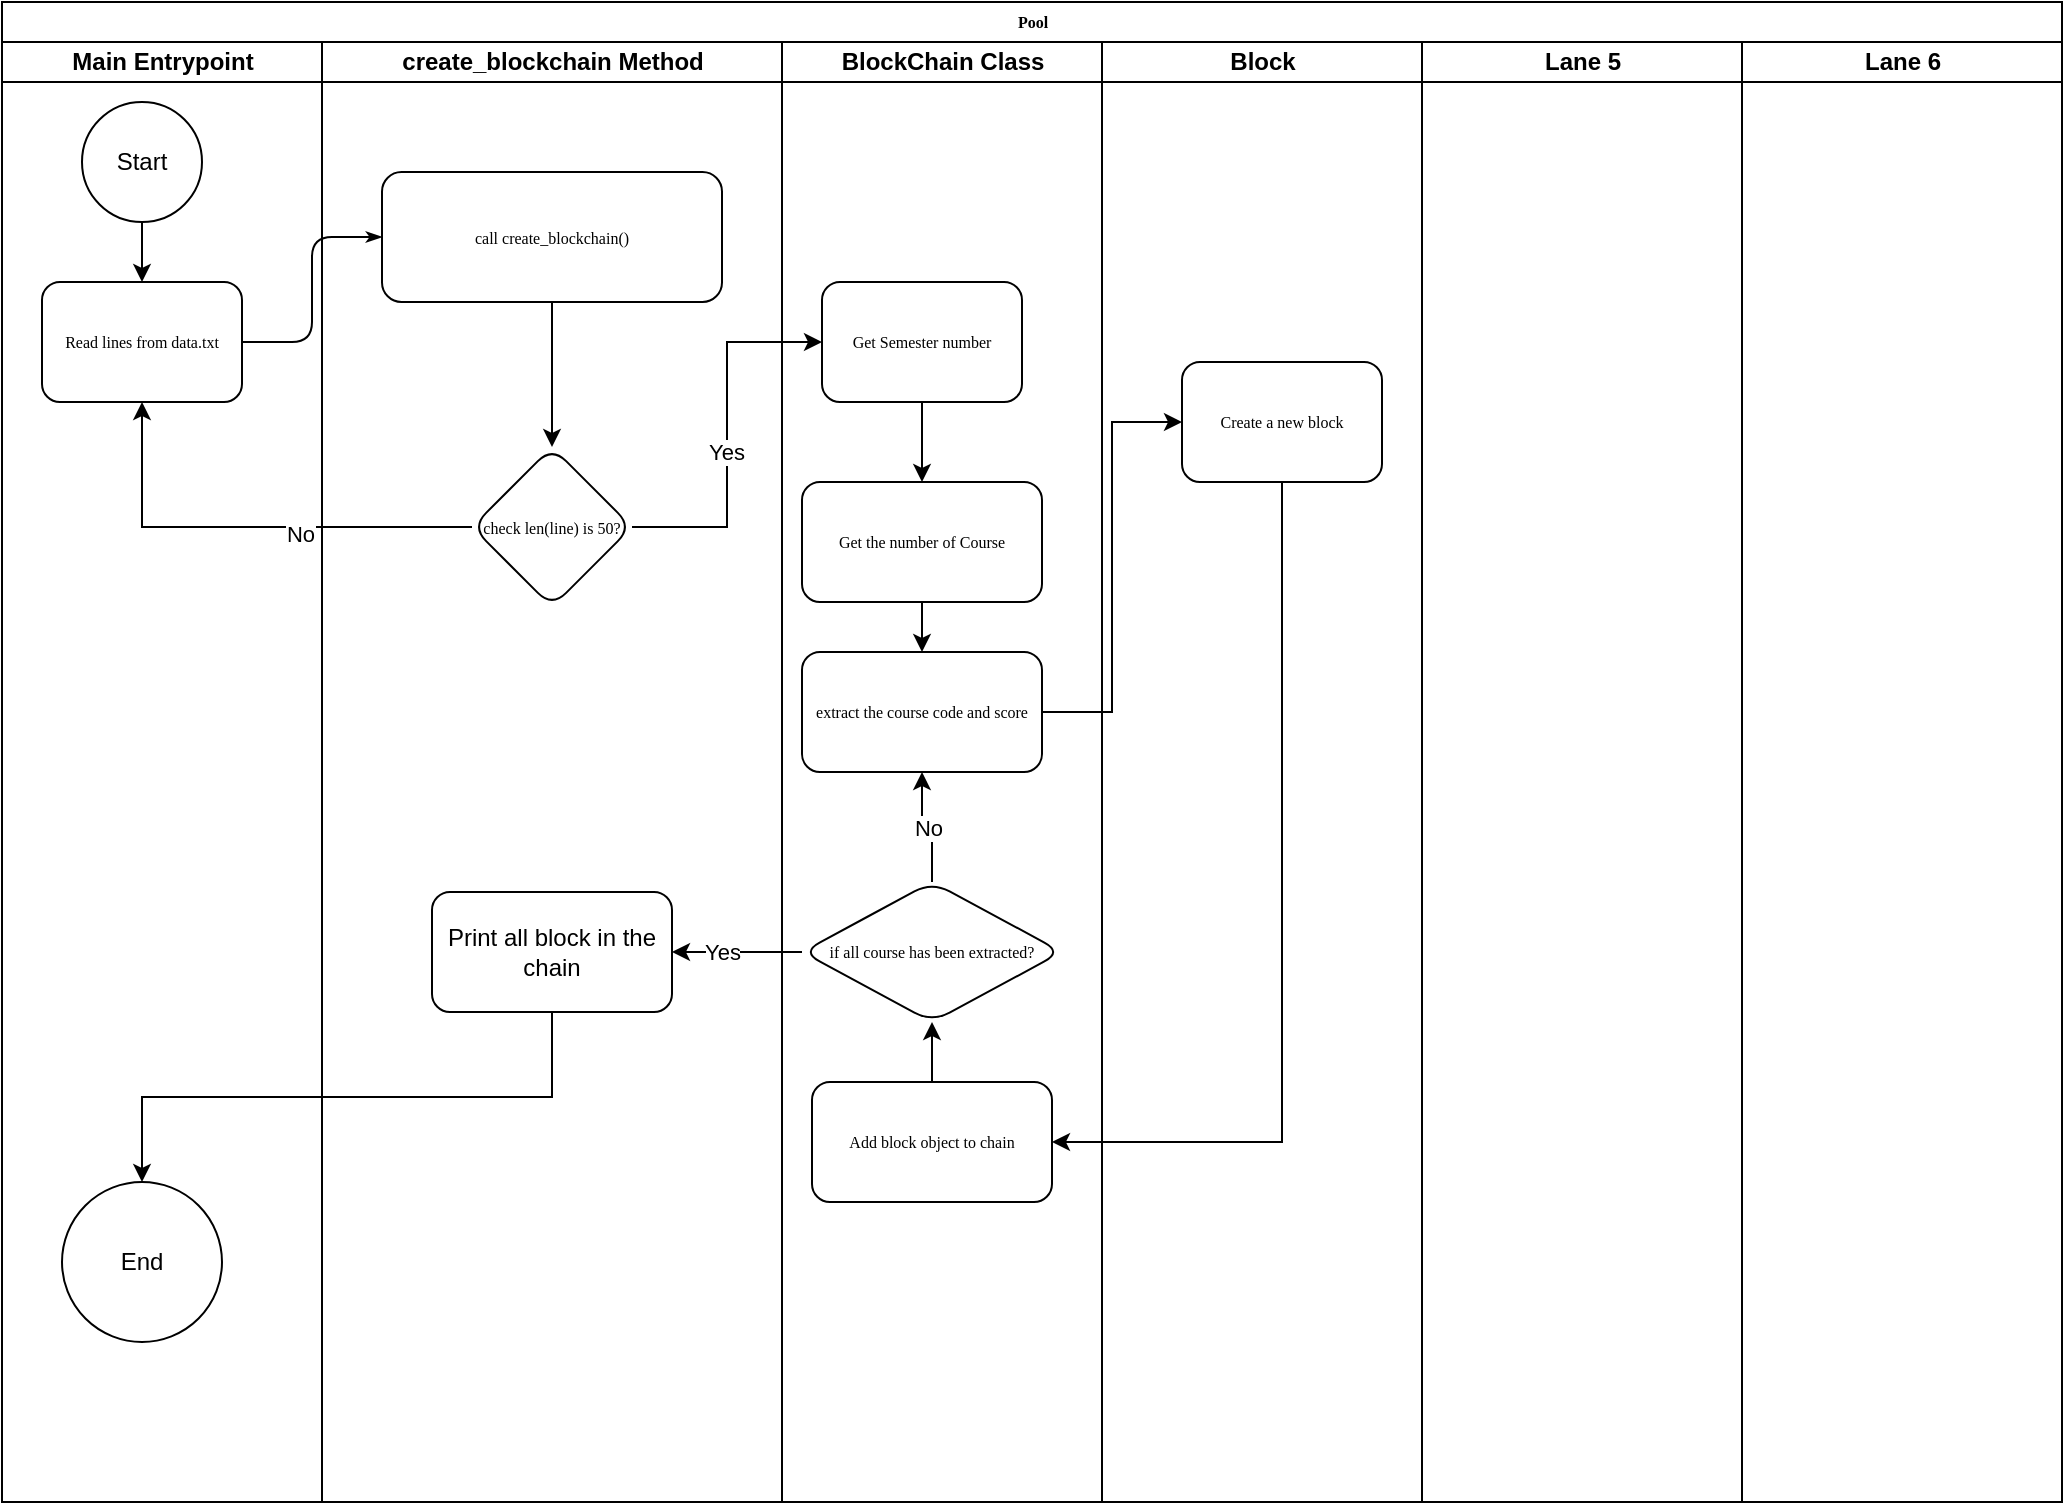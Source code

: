 <mxfile version="21.1.0" type="device">
  <diagram name="Page-1" id="74e2e168-ea6b-b213-b513-2b3c1d86103e">
    <mxGraphModel dx="954" dy="608" grid="1" gridSize="10" guides="1" tooltips="1" connect="1" arrows="1" fold="1" page="1" pageScale="1" pageWidth="1100" pageHeight="850" background="none" math="0" shadow="0">
      <root>
        <mxCell id="0" />
        <mxCell id="1" parent="0" />
        <mxCell id="77e6c97f196da883-1" value="Pool" style="swimlane;html=1;childLayout=stackLayout;startSize=20;rounded=0;shadow=0;labelBackgroundColor=none;strokeWidth=1;fontFamily=Verdana;fontSize=8;align=center;" parent="1" vertex="1">
          <mxGeometry x="20" y="40" width="1030" height="750" as="geometry" />
        </mxCell>
        <mxCell id="77e6c97f196da883-2" value="Main Entrypoint" style="swimlane;html=1;startSize=20;" parent="77e6c97f196da883-1" vertex="1">
          <mxGeometry y="20" width="160" height="730" as="geometry" />
        </mxCell>
        <mxCell id="77e6c97f196da883-8" value="Read lines from data.txt" style="rounded=1;whiteSpace=wrap;html=1;shadow=0;labelBackgroundColor=none;strokeWidth=1;fontFamily=Verdana;fontSize=8;align=center;" parent="77e6c97f196da883-2" vertex="1">
          <mxGeometry x="20" y="120" width="100" height="60" as="geometry" />
        </mxCell>
        <mxCell id="H8CcOlYoO0kH2QgbkLhw-28" style="edgeStyle=orthogonalEdgeStyle;rounded=0;orthogonalLoop=1;jettySize=auto;html=1;exitX=0.5;exitY=1;exitDx=0;exitDy=0;entryX=0.5;entryY=0;entryDx=0;entryDy=0;" edge="1" parent="77e6c97f196da883-2" source="H8CcOlYoO0kH2QgbkLhw-27" target="77e6c97f196da883-8">
          <mxGeometry relative="1" as="geometry" />
        </mxCell>
        <mxCell id="H8CcOlYoO0kH2QgbkLhw-27" value="Start" style="ellipse;whiteSpace=wrap;html=1;aspect=fixed;" vertex="1" parent="77e6c97f196da883-2">
          <mxGeometry x="40" y="30" width="60" height="60" as="geometry" />
        </mxCell>
        <mxCell id="H8CcOlYoO0kH2QgbkLhw-30" value="End" style="ellipse;whiteSpace=wrap;html=1;aspect=fixed;" vertex="1" parent="77e6c97f196da883-2">
          <mxGeometry x="30" y="570" width="80" height="80" as="geometry" />
        </mxCell>
        <mxCell id="77e6c97f196da883-26" style="edgeStyle=orthogonalEdgeStyle;rounded=1;html=1;labelBackgroundColor=none;startArrow=none;startFill=0;startSize=5;endArrow=classicThin;endFill=1;endSize=5;jettySize=auto;orthogonalLoop=1;strokeWidth=1;fontFamily=Verdana;fontSize=8" parent="77e6c97f196da883-1" source="77e6c97f196da883-8" target="77e6c97f196da883-11" edge="1">
          <mxGeometry relative="1" as="geometry" />
        </mxCell>
        <mxCell id="77e6c97f196da883-3" value="create_blockchain Method" style="swimlane;html=1;startSize=20;" parent="77e6c97f196da883-1" vertex="1">
          <mxGeometry x="160" y="20" width="230" height="730" as="geometry" />
        </mxCell>
        <mxCell id="H8CcOlYoO0kH2QgbkLhw-7" value="" style="edgeStyle=orthogonalEdgeStyle;rounded=0;orthogonalLoop=1;jettySize=auto;html=1;" edge="1" parent="77e6c97f196da883-3" source="77e6c97f196da883-11" target="H8CcOlYoO0kH2QgbkLhw-6">
          <mxGeometry relative="1" as="geometry" />
        </mxCell>
        <mxCell id="77e6c97f196da883-11" value="call&amp;nbsp;create_blockchain()" style="rounded=1;whiteSpace=wrap;html=1;shadow=0;labelBackgroundColor=none;strokeWidth=1;fontFamily=Verdana;fontSize=8;align=center;" parent="77e6c97f196da883-3" vertex="1">
          <mxGeometry x="30" y="65" width="170" height="65" as="geometry" />
        </mxCell>
        <mxCell id="H8CcOlYoO0kH2QgbkLhw-6" value="check len(line) is 50?" style="rhombus;whiteSpace=wrap;html=1;fontSize=8;fontFamily=Verdana;rounded=1;shadow=0;labelBackgroundColor=none;strokeWidth=1;" vertex="1" parent="77e6c97f196da883-3">
          <mxGeometry x="75" y="202.5" width="80" height="80" as="geometry" />
        </mxCell>
        <mxCell id="H8CcOlYoO0kH2QgbkLhw-31" value="Print all block in the chain" style="rounded=1;whiteSpace=wrap;html=1;" vertex="1" parent="77e6c97f196da883-3">
          <mxGeometry x="55" y="425" width="120" height="60" as="geometry" />
        </mxCell>
        <mxCell id="77e6c97f196da883-4" value="BlockChain Class" style="swimlane;html=1;startSize=20;" parent="77e6c97f196da883-1" vertex="1">
          <mxGeometry x="390" y="20" width="160" height="730" as="geometry" />
        </mxCell>
        <mxCell id="H8CcOlYoO0kH2QgbkLhw-13" value="" style="edgeStyle=orthogonalEdgeStyle;rounded=0;orthogonalLoop=1;jettySize=auto;html=1;" edge="1" parent="77e6c97f196da883-4" source="77e6c97f196da883-12" target="H8CcOlYoO0kH2QgbkLhw-12">
          <mxGeometry relative="1" as="geometry" />
        </mxCell>
        <mxCell id="77e6c97f196da883-12" value="Get Semester number" style="rounded=1;whiteSpace=wrap;html=1;shadow=0;labelBackgroundColor=none;strokeWidth=1;fontFamily=Verdana;fontSize=8;align=center;" parent="77e6c97f196da883-4" vertex="1">
          <mxGeometry x="20" y="120" width="100" height="60" as="geometry" />
        </mxCell>
        <mxCell id="H8CcOlYoO0kH2QgbkLhw-15" value="" style="edgeStyle=orthogonalEdgeStyle;rounded=0;orthogonalLoop=1;jettySize=auto;html=1;" edge="1" parent="77e6c97f196da883-4" source="H8CcOlYoO0kH2QgbkLhw-12" target="H8CcOlYoO0kH2QgbkLhw-14">
          <mxGeometry relative="1" as="geometry" />
        </mxCell>
        <mxCell id="H8CcOlYoO0kH2QgbkLhw-12" value="Get the number of Course" style="whiteSpace=wrap;html=1;fontSize=8;fontFamily=Verdana;rounded=1;shadow=0;labelBackgroundColor=none;strokeWidth=1;" vertex="1" parent="77e6c97f196da883-4">
          <mxGeometry x="10" y="220" width="120" height="60" as="geometry" />
        </mxCell>
        <mxCell id="H8CcOlYoO0kH2QgbkLhw-14" value="extract the course code and score" style="whiteSpace=wrap;html=1;fontSize=8;fontFamily=Verdana;rounded=1;shadow=0;labelBackgroundColor=none;strokeWidth=1;" vertex="1" parent="77e6c97f196da883-4">
          <mxGeometry x="10" y="305" width="120" height="60" as="geometry" />
        </mxCell>
        <mxCell id="H8CcOlYoO0kH2QgbkLhw-24" value="" style="edgeStyle=orthogonalEdgeStyle;rounded=0;orthogonalLoop=1;jettySize=auto;html=1;" edge="1" parent="77e6c97f196da883-4" source="H8CcOlYoO0kH2QgbkLhw-19" target="H8CcOlYoO0kH2QgbkLhw-23">
          <mxGeometry relative="1" as="geometry" />
        </mxCell>
        <mxCell id="H8CcOlYoO0kH2QgbkLhw-19" value="Add block object to chain" style="whiteSpace=wrap;html=1;fontSize=8;fontFamily=Verdana;rounded=1;shadow=0;labelBackgroundColor=none;strokeWidth=1;" vertex="1" parent="77e6c97f196da883-4">
          <mxGeometry x="15" y="520" width="120" height="60" as="geometry" />
        </mxCell>
        <mxCell id="H8CcOlYoO0kH2QgbkLhw-25" value="No" style="edgeStyle=orthogonalEdgeStyle;rounded=0;orthogonalLoop=1;jettySize=auto;html=1;entryX=0.5;entryY=1;entryDx=0;entryDy=0;" edge="1" parent="77e6c97f196da883-4" source="H8CcOlYoO0kH2QgbkLhw-23" target="H8CcOlYoO0kH2QgbkLhw-14">
          <mxGeometry relative="1" as="geometry" />
        </mxCell>
        <mxCell id="H8CcOlYoO0kH2QgbkLhw-23" value="if all course has been extracted?" style="rhombus;whiteSpace=wrap;html=1;fontSize=8;fontFamily=Verdana;rounded=1;shadow=0;labelBackgroundColor=none;strokeWidth=1;" vertex="1" parent="77e6c97f196da883-4">
          <mxGeometry x="10" y="420" width="130" height="70" as="geometry" />
        </mxCell>
        <mxCell id="77e6c97f196da883-5" value="Block" style="swimlane;html=1;startSize=20;" parent="77e6c97f196da883-1" vertex="1">
          <mxGeometry x="550" y="20" width="160" height="730" as="geometry" />
        </mxCell>
        <mxCell id="77e6c97f196da883-17" value="Create a new block" style="rounded=1;whiteSpace=wrap;html=1;shadow=0;labelBackgroundColor=none;strokeWidth=1;fontFamily=Verdana;fontSize=8;align=center;" parent="77e6c97f196da883-5" vertex="1">
          <mxGeometry x="40" y="160" width="100" height="60" as="geometry" />
        </mxCell>
        <mxCell id="77e6c97f196da883-6" value="Lane 5" style="swimlane;html=1;startSize=20;" parent="77e6c97f196da883-1" vertex="1">
          <mxGeometry x="710" y="20" width="160" height="730" as="geometry" />
        </mxCell>
        <mxCell id="77e6c97f196da883-7" value="Lane 6" style="swimlane;html=1;startSize=20;" parent="77e6c97f196da883-1" vertex="1">
          <mxGeometry x="870" y="20" width="160" height="730" as="geometry" />
        </mxCell>
        <mxCell id="H8CcOlYoO0kH2QgbkLhw-8" style="edgeStyle=orthogonalEdgeStyle;rounded=0;orthogonalLoop=1;jettySize=auto;html=1;exitX=0;exitY=0.5;exitDx=0;exitDy=0;" edge="1" parent="77e6c97f196da883-1" source="H8CcOlYoO0kH2QgbkLhw-6" target="77e6c97f196da883-8">
          <mxGeometry relative="1" as="geometry" />
        </mxCell>
        <mxCell id="H8CcOlYoO0kH2QgbkLhw-9" value="No" style="edgeLabel;html=1;align=center;verticalAlign=middle;resizable=0;points=[];" vertex="1" connectable="0" parent="H8CcOlYoO0kH2QgbkLhw-8">
          <mxGeometry x="-0.244" y="3" relative="1" as="geometry">
            <mxPoint as="offset" />
          </mxGeometry>
        </mxCell>
        <mxCell id="H8CcOlYoO0kH2QgbkLhw-10" style="edgeStyle=orthogonalEdgeStyle;rounded=0;orthogonalLoop=1;jettySize=auto;html=1;exitX=1;exitY=0.5;exitDx=0;exitDy=0;entryX=0;entryY=0.5;entryDx=0;entryDy=0;" edge="1" parent="77e6c97f196da883-1" source="H8CcOlYoO0kH2QgbkLhw-6" target="77e6c97f196da883-12">
          <mxGeometry relative="1" as="geometry" />
        </mxCell>
        <mxCell id="H8CcOlYoO0kH2QgbkLhw-11" value="Yes" style="edgeLabel;html=1;align=center;verticalAlign=middle;resizable=0;points=[];" vertex="1" connectable="0" parent="H8CcOlYoO0kH2QgbkLhw-10">
          <mxGeometry x="-0.095" y="1" relative="1" as="geometry">
            <mxPoint as="offset" />
          </mxGeometry>
        </mxCell>
        <mxCell id="H8CcOlYoO0kH2QgbkLhw-16" style="edgeStyle=orthogonalEdgeStyle;rounded=0;orthogonalLoop=1;jettySize=auto;html=1;exitX=1;exitY=0.5;exitDx=0;exitDy=0;entryX=0;entryY=0.5;entryDx=0;entryDy=0;" edge="1" parent="77e6c97f196da883-1" source="H8CcOlYoO0kH2QgbkLhw-14" target="77e6c97f196da883-17">
          <mxGeometry relative="1" as="geometry" />
        </mxCell>
        <mxCell id="H8CcOlYoO0kH2QgbkLhw-21" style="edgeStyle=orthogonalEdgeStyle;rounded=0;orthogonalLoop=1;jettySize=auto;html=1;exitX=0.5;exitY=1;exitDx=0;exitDy=0;entryX=1;entryY=0.5;entryDx=0;entryDy=0;" edge="1" parent="77e6c97f196da883-1" source="77e6c97f196da883-17" target="H8CcOlYoO0kH2QgbkLhw-19">
          <mxGeometry relative="1" as="geometry" />
        </mxCell>
        <mxCell id="H8CcOlYoO0kH2QgbkLhw-35" style="edgeStyle=orthogonalEdgeStyle;rounded=0;orthogonalLoop=1;jettySize=auto;html=1;exitX=0.5;exitY=1;exitDx=0;exitDy=0;entryX=0.5;entryY=0;entryDx=0;entryDy=0;" edge="1" parent="77e6c97f196da883-1" source="H8CcOlYoO0kH2QgbkLhw-31" target="H8CcOlYoO0kH2QgbkLhw-30">
          <mxGeometry relative="1" as="geometry" />
        </mxCell>
        <mxCell id="H8CcOlYoO0kH2QgbkLhw-36" style="edgeStyle=orthogonalEdgeStyle;rounded=0;orthogonalLoop=1;jettySize=auto;html=1;exitX=0;exitY=0.5;exitDx=0;exitDy=0;entryX=1;entryY=0.5;entryDx=0;entryDy=0;" edge="1" parent="77e6c97f196da883-1" source="H8CcOlYoO0kH2QgbkLhw-23" target="H8CcOlYoO0kH2QgbkLhw-31">
          <mxGeometry relative="1" as="geometry" />
        </mxCell>
        <mxCell id="H8CcOlYoO0kH2QgbkLhw-37" value="Yes" style="edgeLabel;html=1;align=center;verticalAlign=middle;resizable=0;points=[];" vertex="1" connectable="0" parent="H8CcOlYoO0kH2QgbkLhw-36">
          <mxGeometry x="-0.262" y="-1" relative="1" as="geometry">
            <mxPoint x="-16" y="1" as="offset" />
          </mxGeometry>
        </mxCell>
      </root>
    </mxGraphModel>
  </diagram>
</mxfile>
